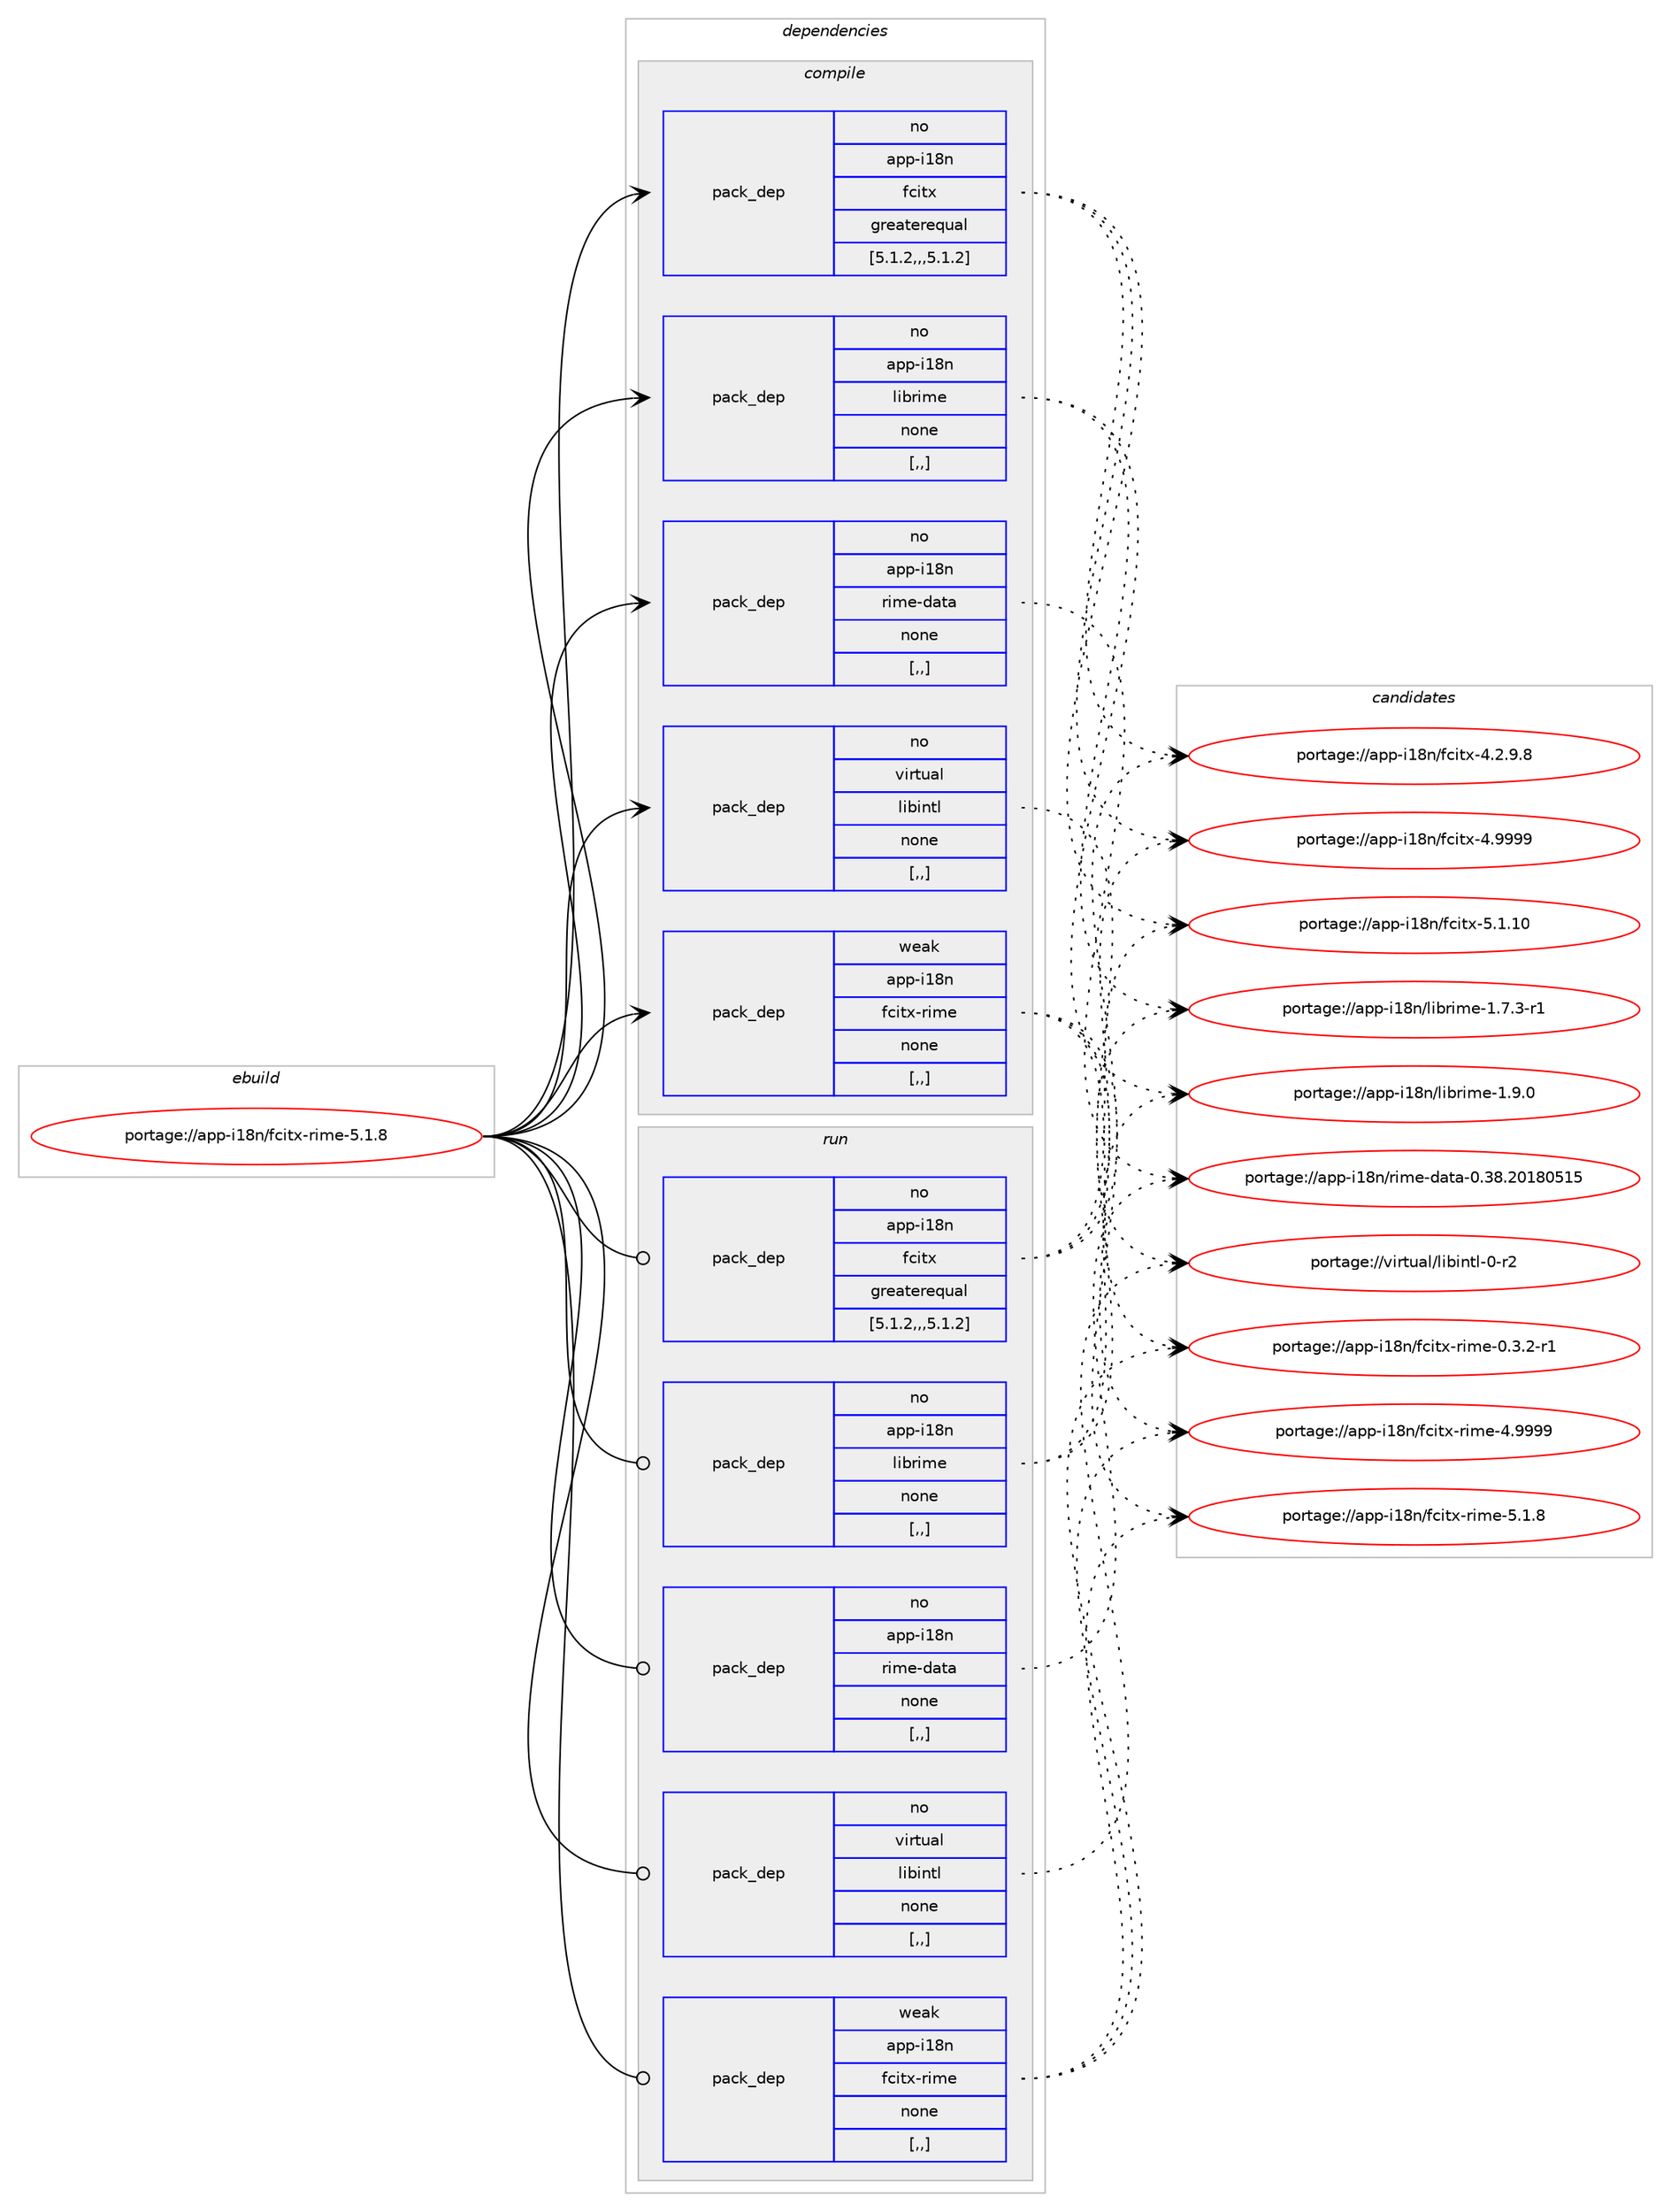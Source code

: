 digraph prolog {

# *************
# Graph options
# *************

newrank=true;
concentrate=true;
compound=true;
graph [rankdir=LR,fontname=Helvetica,fontsize=10,ranksep=1.5];#, ranksep=2.5, nodesep=0.2];
edge  [arrowhead=vee];
node  [fontname=Helvetica,fontsize=10];

# **********
# The ebuild
# **********

subgraph cluster_leftcol {
color=gray;
rank=same;
label=<<i>ebuild</i>>;
id [label="portage://app-i18n/fcitx-rime-5.1.8", color=red, width=4, href="../app-i18n/fcitx-rime-5.1.8.svg"];
}

# ****************
# The dependencies
# ****************

subgraph cluster_midcol {
color=gray;
label=<<i>dependencies</i>>;
subgraph cluster_compile {
fillcolor="#eeeeee";
style=filled;
label=<<i>compile</i>>;
subgraph pack24943 {
dependency35771 [label=<<TABLE BORDER="0" CELLBORDER="1" CELLSPACING="0" CELLPADDING="4" WIDTH="220"><TR><TD ROWSPAN="6" CELLPADDING="30">pack_dep</TD></TR><TR><TD WIDTH="110">no</TD></TR><TR><TD>app-i18n</TD></TR><TR><TD>fcitx</TD></TR><TR><TD>greaterequal</TD></TR><TR><TD>[5.1.2,,,5.1.2]</TD></TR></TABLE>>, shape=none, color=blue];
}
id:e -> dependency35771:w [weight=20,style="solid",arrowhead="vee"];
subgraph pack24944 {
dependency35772 [label=<<TABLE BORDER="0" CELLBORDER="1" CELLSPACING="0" CELLPADDING="4" WIDTH="220"><TR><TD ROWSPAN="6" CELLPADDING="30">pack_dep</TD></TR><TR><TD WIDTH="110">no</TD></TR><TR><TD>app-i18n</TD></TR><TR><TD>librime</TD></TR><TR><TD>none</TD></TR><TR><TD>[,,]</TD></TR></TABLE>>, shape=none, color=blue];
}
id:e -> dependency35772:w [weight=20,style="solid",arrowhead="vee"];
subgraph pack24945 {
dependency35773 [label=<<TABLE BORDER="0" CELLBORDER="1" CELLSPACING="0" CELLPADDING="4" WIDTH="220"><TR><TD ROWSPAN="6" CELLPADDING="30">pack_dep</TD></TR><TR><TD WIDTH="110">no</TD></TR><TR><TD>app-i18n</TD></TR><TR><TD>rime-data</TD></TR><TR><TD>none</TD></TR><TR><TD>[,,]</TD></TR></TABLE>>, shape=none, color=blue];
}
id:e -> dependency35773:w [weight=20,style="solid",arrowhead="vee"];
subgraph pack24946 {
dependency35774 [label=<<TABLE BORDER="0" CELLBORDER="1" CELLSPACING="0" CELLPADDING="4" WIDTH="220"><TR><TD ROWSPAN="6" CELLPADDING="30">pack_dep</TD></TR><TR><TD WIDTH="110">no</TD></TR><TR><TD>virtual</TD></TR><TR><TD>libintl</TD></TR><TR><TD>none</TD></TR><TR><TD>[,,]</TD></TR></TABLE>>, shape=none, color=blue];
}
id:e -> dependency35774:w [weight=20,style="solid",arrowhead="vee"];
subgraph pack24947 {
dependency35775 [label=<<TABLE BORDER="0" CELLBORDER="1" CELLSPACING="0" CELLPADDING="4" WIDTH="220"><TR><TD ROWSPAN="6" CELLPADDING="30">pack_dep</TD></TR><TR><TD WIDTH="110">weak</TD></TR><TR><TD>app-i18n</TD></TR><TR><TD>fcitx-rime</TD></TR><TR><TD>none</TD></TR><TR><TD>[,,]</TD></TR></TABLE>>, shape=none, color=blue];
}
id:e -> dependency35775:w [weight=20,style="solid",arrowhead="vee"];
}
subgraph cluster_compileandrun {
fillcolor="#eeeeee";
style=filled;
label=<<i>compile and run</i>>;
}
subgraph cluster_run {
fillcolor="#eeeeee";
style=filled;
label=<<i>run</i>>;
subgraph pack24948 {
dependency35776 [label=<<TABLE BORDER="0" CELLBORDER="1" CELLSPACING="0" CELLPADDING="4" WIDTH="220"><TR><TD ROWSPAN="6" CELLPADDING="30">pack_dep</TD></TR><TR><TD WIDTH="110">no</TD></TR><TR><TD>app-i18n</TD></TR><TR><TD>fcitx</TD></TR><TR><TD>greaterequal</TD></TR><TR><TD>[5.1.2,,,5.1.2]</TD></TR></TABLE>>, shape=none, color=blue];
}
id:e -> dependency35776:w [weight=20,style="solid",arrowhead="odot"];
subgraph pack24949 {
dependency35777 [label=<<TABLE BORDER="0" CELLBORDER="1" CELLSPACING="0" CELLPADDING="4" WIDTH="220"><TR><TD ROWSPAN="6" CELLPADDING="30">pack_dep</TD></TR><TR><TD WIDTH="110">no</TD></TR><TR><TD>app-i18n</TD></TR><TR><TD>librime</TD></TR><TR><TD>none</TD></TR><TR><TD>[,,]</TD></TR></TABLE>>, shape=none, color=blue];
}
id:e -> dependency35777:w [weight=20,style="solid",arrowhead="odot"];
subgraph pack24950 {
dependency35778 [label=<<TABLE BORDER="0" CELLBORDER="1" CELLSPACING="0" CELLPADDING="4" WIDTH="220"><TR><TD ROWSPAN="6" CELLPADDING="30">pack_dep</TD></TR><TR><TD WIDTH="110">no</TD></TR><TR><TD>app-i18n</TD></TR><TR><TD>rime-data</TD></TR><TR><TD>none</TD></TR><TR><TD>[,,]</TD></TR></TABLE>>, shape=none, color=blue];
}
id:e -> dependency35778:w [weight=20,style="solid",arrowhead="odot"];
subgraph pack24951 {
dependency35779 [label=<<TABLE BORDER="0" CELLBORDER="1" CELLSPACING="0" CELLPADDING="4" WIDTH="220"><TR><TD ROWSPAN="6" CELLPADDING="30">pack_dep</TD></TR><TR><TD WIDTH="110">no</TD></TR><TR><TD>virtual</TD></TR><TR><TD>libintl</TD></TR><TR><TD>none</TD></TR><TR><TD>[,,]</TD></TR></TABLE>>, shape=none, color=blue];
}
id:e -> dependency35779:w [weight=20,style="solid",arrowhead="odot"];
subgraph pack24952 {
dependency35780 [label=<<TABLE BORDER="0" CELLBORDER="1" CELLSPACING="0" CELLPADDING="4" WIDTH="220"><TR><TD ROWSPAN="6" CELLPADDING="30">pack_dep</TD></TR><TR><TD WIDTH="110">weak</TD></TR><TR><TD>app-i18n</TD></TR><TR><TD>fcitx-rime</TD></TR><TR><TD>none</TD></TR><TR><TD>[,,]</TD></TR></TABLE>>, shape=none, color=blue];
}
id:e -> dependency35780:w [weight=20,style="solid",arrowhead="odot"];
}
}

# **************
# The candidates
# **************

subgraph cluster_choices {
rank=same;
color=gray;
label=<<i>candidates</i>>;

subgraph choice24943 {
color=black;
nodesep=1;
choice9711211245105495611047102991051161204552465046574656 [label="portage://app-i18n/fcitx-4.2.9.8", color=red, width=4,href="../app-i18n/fcitx-4.2.9.8.svg"];
choice97112112451054956110471029910511612045524657575757 [label="portage://app-i18n/fcitx-4.9999", color=red, width=4,href="../app-i18n/fcitx-4.9999.svg"];
choice97112112451054956110471029910511612045534649464948 [label="portage://app-i18n/fcitx-5.1.10", color=red, width=4,href="../app-i18n/fcitx-5.1.10.svg"];
dependency35771:e -> choice9711211245105495611047102991051161204552465046574656:w [style=dotted,weight="100"];
dependency35771:e -> choice97112112451054956110471029910511612045524657575757:w [style=dotted,weight="100"];
dependency35771:e -> choice97112112451054956110471029910511612045534649464948:w [style=dotted,weight="100"];
}
subgraph choice24944 {
color=black;
nodesep=1;
choice9711211245105495611047108105981141051091014549465546514511449 [label="portage://app-i18n/librime-1.7.3-r1", color=red, width=4,href="../app-i18n/librime-1.7.3-r1.svg"];
choice971121124510549561104710810598114105109101454946574648 [label="portage://app-i18n/librime-1.9.0", color=red, width=4,href="../app-i18n/librime-1.9.0.svg"];
dependency35772:e -> choice9711211245105495611047108105981141051091014549465546514511449:w [style=dotted,weight="100"];
dependency35772:e -> choice971121124510549561104710810598114105109101454946574648:w [style=dotted,weight="100"];
}
subgraph choice24945 {
color=black;
nodesep=1;
choice97112112451054956110471141051091014510097116974548465156465048495648534953 [label="portage://app-i18n/rime-data-0.38.20180515", color=red, width=4,href="../app-i18n/rime-data-0.38.20180515.svg"];
dependency35773:e -> choice97112112451054956110471141051091014510097116974548465156465048495648534953:w [style=dotted,weight="100"];
}
subgraph choice24946 {
color=black;
nodesep=1;
choice11810511411611797108471081059810511011610845484511450 [label="portage://virtual/libintl-0-r2", color=red, width=4,href="../virtual/libintl-0-r2.svg"];
dependency35774:e -> choice11810511411611797108471081059810511011610845484511450:w [style=dotted,weight="100"];
}
subgraph choice24947 {
color=black;
nodesep=1;
choice971121124510549561104710299105116120451141051091014548465146504511449 [label="portage://app-i18n/fcitx-rime-0.3.2-r1", color=red, width=4,href="../app-i18n/fcitx-rime-0.3.2-r1.svg"];
choice9711211245105495611047102991051161204511410510910145524657575757 [label="portage://app-i18n/fcitx-rime-4.9999", color=red, width=4,href="../app-i18n/fcitx-rime-4.9999.svg"];
choice97112112451054956110471029910511612045114105109101455346494656 [label="portage://app-i18n/fcitx-rime-5.1.8", color=red, width=4,href="../app-i18n/fcitx-rime-5.1.8.svg"];
dependency35775:e -> choice971121124510549561104710299105116120451141051091014548465146504511449:w [style=dotted,weight="100"];
dependency35775:e -> choice9711211245105495611047102991051161204511410510910145524657575757:w [style=dotted,weight="100"];
dependency35775:e -> choice97112112451054956110471029910511612045114105109101455346494656:w [style=dotted,weight="100"];
}
subgraph choice24948 {
color=black;
nodesep=1;
choice9711211245105495611047102991051161204552465046574656 [label="portage://app-i18n/fcitx-4.2.9.8", color=red, width=4,href="../app-i18n/fcitx-4.2.9.8.svg"];
choice97112112451054956110471029910511612045524657575757 [label="portage://app-i18n/fcitx-4.9999", color=red, width=4,href="../app-i18n/fcitx-4.9999.svg"];
choice97112112451054956110471029910511612045534649464948 [label="portage://app-i18n/fcitx-5.1.10", color=red, width=4,href="../app-i18n/fcitx-5.1.10.svg"];
dependency35776:e -> choice9711211245105495611047102991051161204552465046574656:w [style=dotted,weight="100"];
dependency35776:e -> choice97112112451054956110471029910511612045524657575757:w [style=dotted,weight="100"];
dependency35776:e -> choice97112112451054956110471029910511612045534649464948:w [style=dotted,weight="100"];
}
subgraph choice24949 {
color=black;
nodesep=1;
choice9711211245105495611047108105981141051091014549465546514511449 [label="portage://app-i18n/librime-1.7.3-r1", color=red, width=4,href="../app-i18n/librime-1.7.3-r1.svg"];
choice971121124510549561104710810598114105109101454946574648 [label="portage://app-i18n/librime-1.9.0", color=red, width=4,href="../app-i18n/librime-1.9.0.svg"];
dependency35777:e -> choice9711211245105495611047108105981141051091014549465546514511449:w [style=dotted,weight="100"];
dependency35777:e -> choice971121124510549561104710810598114105109101454946574648:w [style=dotted,weight="100"];
}
subgraph choice24950 {
color=black;
nodesep=1;
choice97112112451054956110471141051091014510097116974548465156465048495648534953 [label="portage://app-i18n/rime-data-0.38.20180515", color=red, width=4,href="../app-i18n/rime-data-0.38.20180515.svg"];
dependency35778:e -> choice97112112451054956110471141051091014510097116974548465156465048495648534953:w [style=dotted,weight="100"];
}
subgraph choice24951 {
color=black;
nodesep=1;
choice11810511411611797108471081059810511011610845484511450 [label="portage://virtual/libintl-0-r2", color=red, width=4,href="../virtual/libintl-0-r2.svg"];
dependency35779:e -> choice11810511411611797108471081059810511011610845484511450:w [style=dotted,weight="100"];
}
subgraph choice24952 {
color=black;
nodesep=1;
choice971121124510549561104710299105116120451141051091014548465146504511449 [label="portage://app-i18n/fcitx-rime-0.3.2-r1", color=red, width=4,href="../app-i18n/fcitx-rime-0.3.2-r1.svg"];
choice9711211245105495611047102991051161204511410510910145524657575757 [label="portage://app-i18n/fcitx-rime-4.9999", color=red, width=4,href="../app-i18n/fcitx-rime-4.9999.svg"];
choice97112112451054956110471029910511612045114105109101455346494656 [label="portage://app-i18n/fcitx-rime-5.1.8", color=red, width=4,href="../app-i18n/fcitx-rime-5.1.8.svg"];
dependency35780:e -> choice971121124510549561104710299105116120451141051091014548465146504511449:w [style=dotted,weight="100"];
dependency35780:e -> choice9711211245105495611047102991051161204511410510910145524657575757:w [style=dotted,weight="100"];
dependency35780:e -> choice97112112451054956110471029910511612045114105109101455346494656:w [style=dotted,weight="100"];
}
}

}

